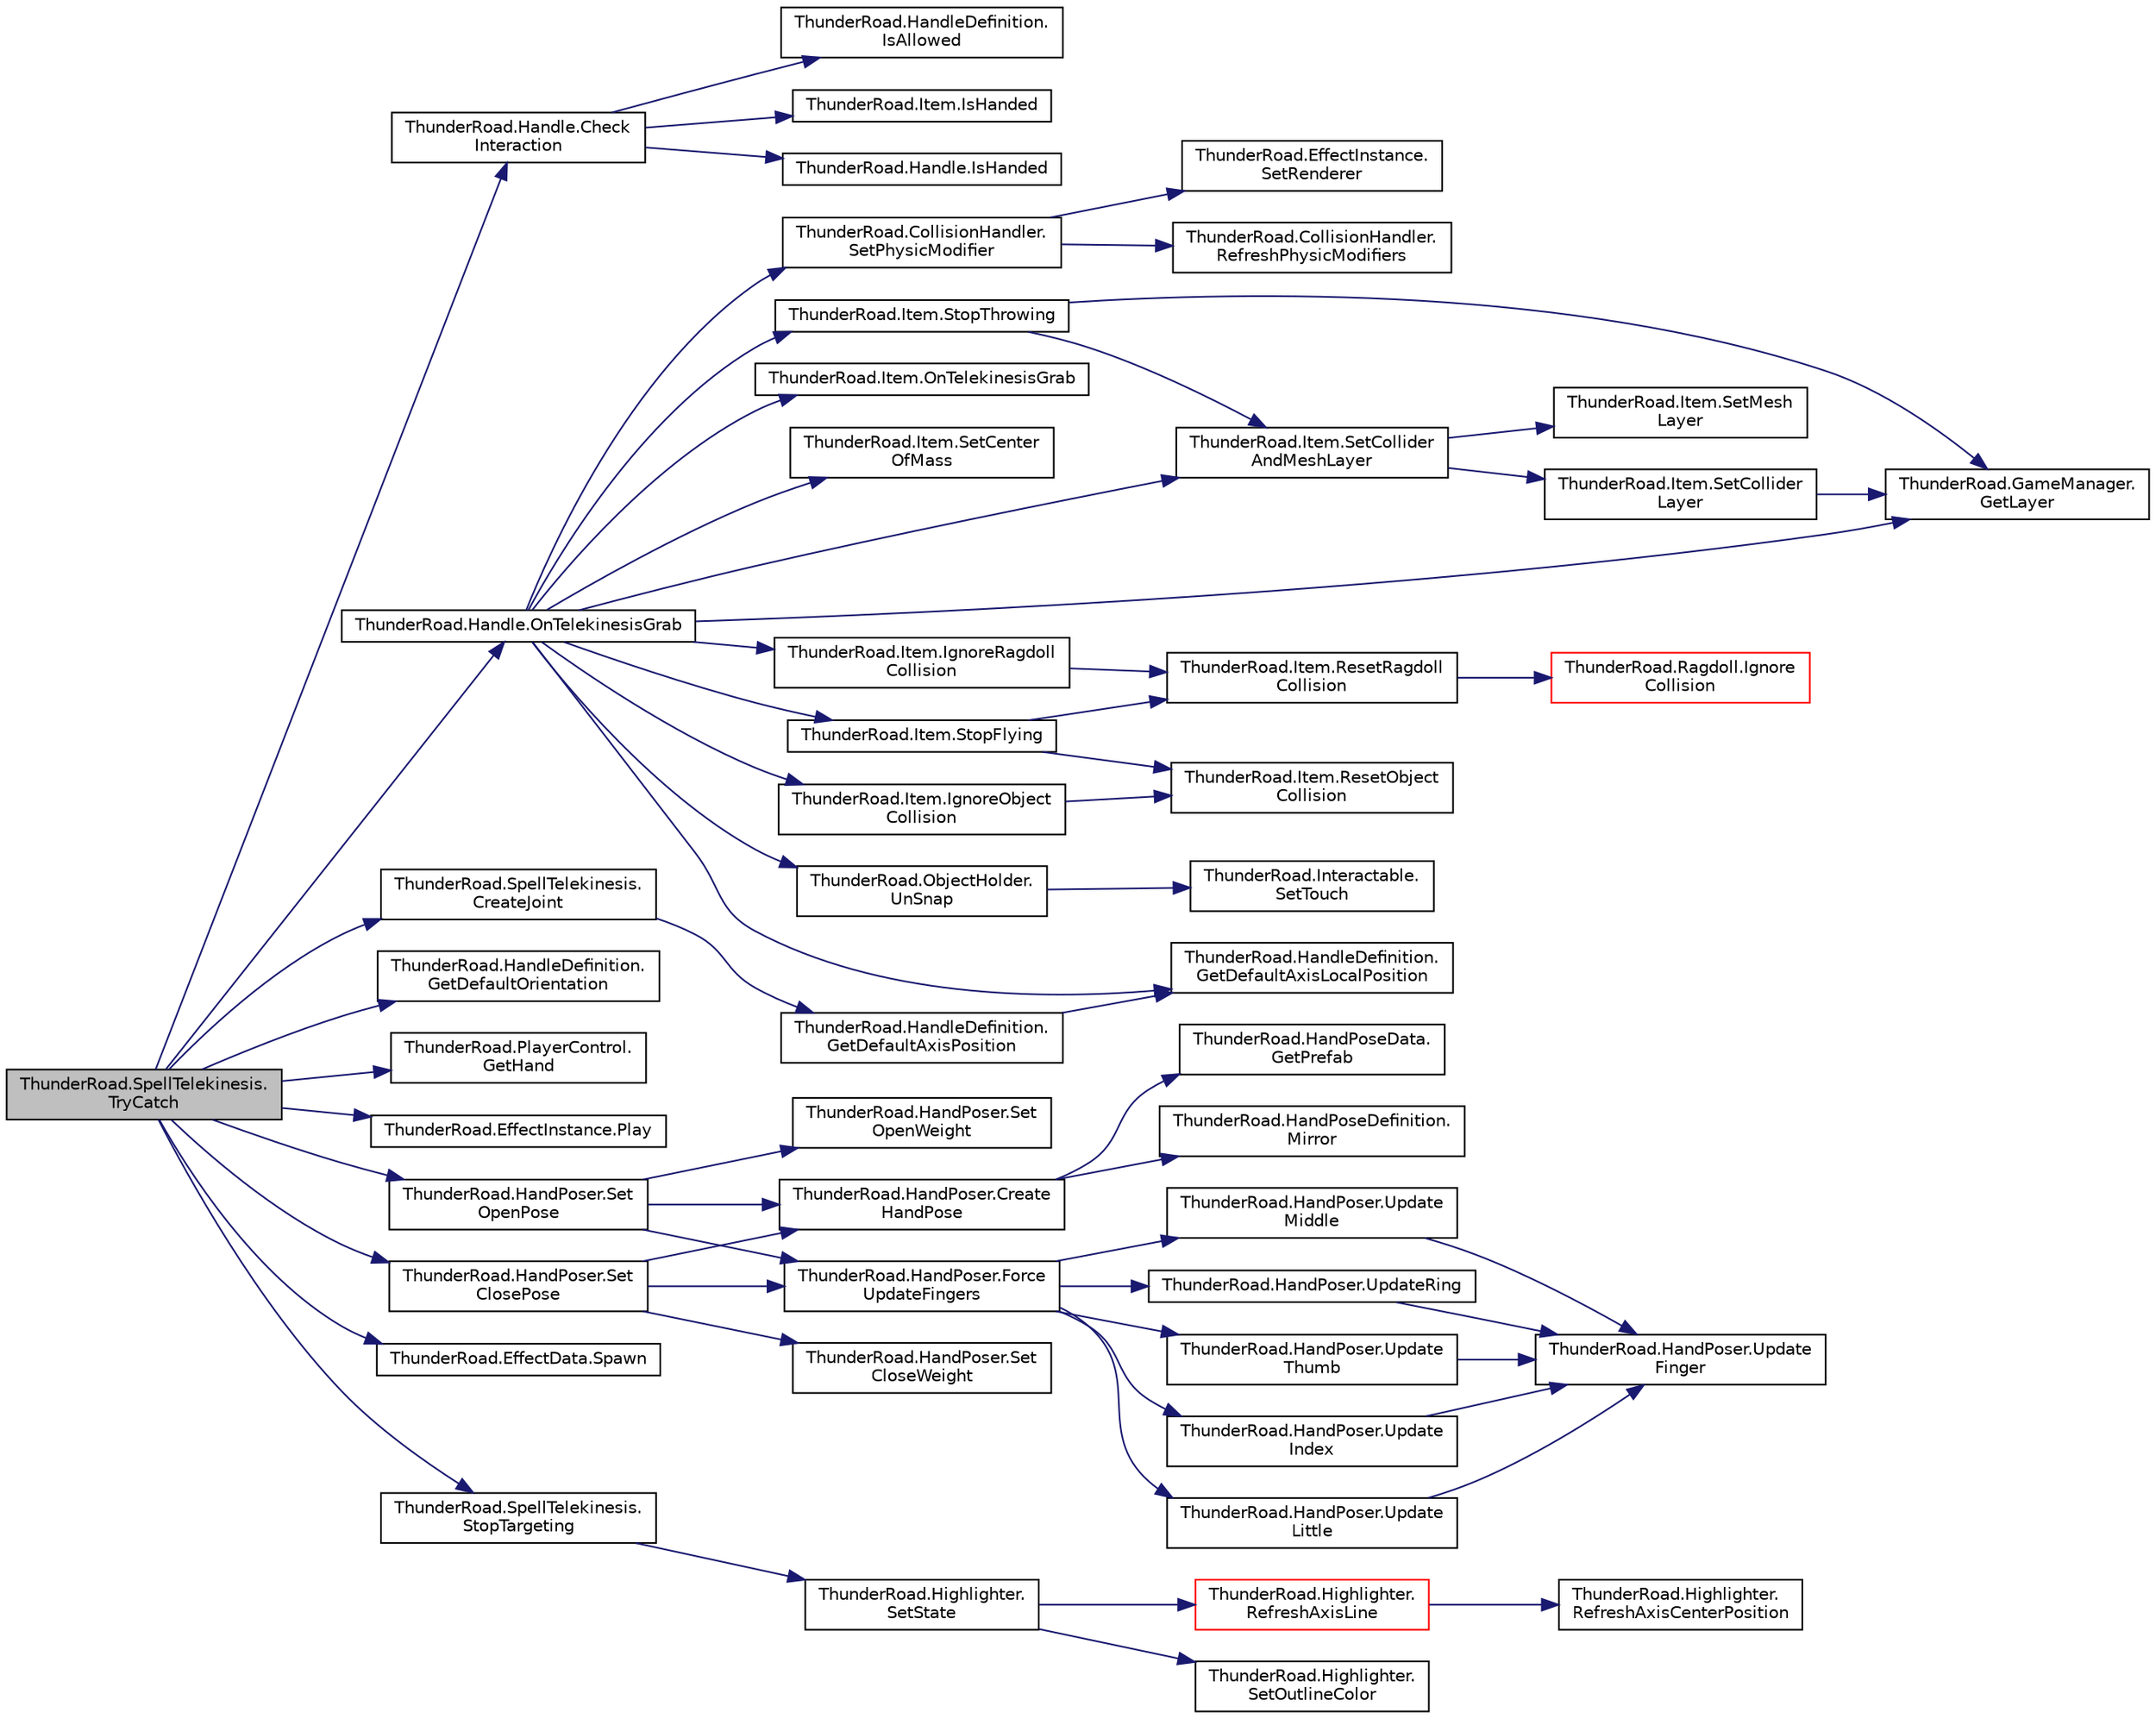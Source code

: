digraph "ThunderRoad.SpellTelekinesis.TryCatch"
{
 // LATEX_PDF_SIZE
  edge [fontname="Helvetica",fontsize="10",labelfontname="Helvetica",labelfontsize="10"];
  node [fontname="Helvetica",fontsize="10",shape=record];
  rankdir="LR";
  Node1 [label="ThunderRoad.SpellTelekinesis.\lTryCatch",height=0.2,width=0.4,color="black", fillcolor="grey75", style="filled", fontcolor="black",tooltip="Tries the catch."];
  Node1 -> Node2 [color="midnightblue",fontsize="10",style="solid",fontname="Helvetica"];
  Node2 [label="ThunderRoad.Handle.Check\lInteraction",height=0.2,width=0.4,color="black", fillcolor="white", style="filled",URL="$class_thunder_road_1_1_handle.html#a7cfd0776b8b1b1e93c1f2d5ec68f0535",tooltip="Checks the interaction."];
  Node2 -> Node3 [color="midnightblue",fontsize="10",style="solid",fontname="Helvetica"];
  Node3 [label="ThunderRoad.HandleDefinition.\lIsAllowed",height=0.2,width=0.4,color="black", fillcolor="white", style="filled",URL="$class_thunder_road_1_1_handle_definition.html#a377fdf9672bbc0d224115730deded19e",tooltip="Determines whether the specified side is allowed."];
  Node2 -> Node4 [color="midnightblue",fontsize="10",style="solid",fontname="Helvetica"];
  Node4 [label="ThunderRoad.Item.IsHanded",height=0.2,width=0.4,color="black", fillcolor="white", style="filled",URL="$class_thunder_road_1_1_item.html#a3f6db977accd385918e6ac7b140e9872",tooltip="Determines whether the specified side is handed."];
  Node2 -> Node5 [color="midnightblue",fontsize="10",style="solid",fontname="Helvetica"];
  Node5 [label="ThunderRoad.Handle.IsHanded",height=0.2,width=0.4,color="black", fillcolor="white", style="filled",URL="$class_thunder_road_1_1_handle.html#ad64cb9ca1c1e26afc1606d729250516a",tooltip="Determines whether this instance is handed."];
  Node1 -> Node6 [color="midnightblue",fontsize="10",style="solid",fontname="Helvetica"];
  Node6 [label="ThunderRoad.SpellTelekinesis.\lCreateJoint",height=0.2,width=0.4,color="black", fillcolor="white", style="filled",URL="$class_thunder_road_1_1_spell_telekinesis.html#a9c87d3a1879a2f98a49ccb539f06d68e",tooltip="Creates the joint."];
  Node6 -> Node7 [color="midnightblue",fontsize="10",style="solid",fontname="Helvetica"];
  Node7 [label="ThunderRoad.HandleDefinition.\lGetDefaultAxisPosition",height=0.2,width=0.4,color="black", fillcolor="white", style="filled",URL="$class_thunder_road_1_1_handle_definition.html#ae0c96c9b9a5c5fb63a745a5bbb4ff210",tooltip="Gets the default axis position."];
  Node7 -> Node8 [color="midnightblue",fontsize="10",style="solid",fontname="Helvetica"];
  Node8 [label="ThunderRoad.HandleDefinition.\lGetDefaultAxisLocalPosition",height=0.2,width=0.4,color="black", fillcolor="white", style="filled",URL="$class_thunder_road_1_1_handle_definition.html#a0942db018cce7f5f765299dc1c5e3e09",tooltip="Gets the default axis local position."];
  Node1 -> Node9 [color="midnightblue",fontsize="10",style="solid",fontname="Helvetica"];
  Node9 [label="ThunderRoad.HandleDefinition.\lGetDefaultOrientation",height=0.2,width=0.4,color="black", fillcolor="white", style="filled",URL="$class_thunder_road_1_1_handle_definition.html#aa732352268d3931f2c3ce33c8e2e9cbf",tooltip="Gets the default orientation."];
  Node1 -> Node10 [color="midnightblue",fontsize="10",style="solid",fontname="Helvetica"];
  Node10 [label="ThunderRoad.PlayerControl.\lGetHand",height=0.2,width=0.4,color="black", fillcolor="white", style="filled",URL="$class_thunder_road_1_1_player_control.html#a35f9d9f52e8ffc5ad4a3b3a8a18541b9",tooltip="Gets the hand."];
  Node1 -> Node11 [color="midnightblue",fontsize="10",style="solid",fontname="Helvetica"];
  Node11 [label="ThunderRoad.Handle.OnTelekinesisGrab",height=0.2,width=0.4,color="black", fillcolor="white", style="filled",URL="$class_thunder_road_1_1_handle.html#a32aa3912ee6b972f09e9a175eff0d083",tooltip="Called when [telekinesis grab]."];
  Node11 -> Node8 [color="midnightblue",fontsize="10",style="solid",fontname="Helvetica"];
  Node11 -> Node12 [color="midnightblue",fontsize="10",style="solid",fontname="Helvetica"];
  Node12 [label="ThunderRoad.GameManager.\lGetLayer",height=0.2,width=0.4,color="black", fillcolor="white", style="filled",URL="$class_thunder_road_1_1_game_manager.html#a4b7e3521ff92f30374062207b6e30352",tooltip="Gets the layer."];
  Node11 -> Node13 [color="midnightblue",fontsize="10",style="solid",fontname="Helvetica"];
  Node13 [label="ThunderRoad.Item.IgnoreObject\lCollision",height=0.2,width=0.4,color="black", fillcolor="white", style="filled",URL="$class_thunder_road_1_1_item.html#a7ae74ee7db5dbfa1a0f7f4366eee910f",tooltip="Ignores the object collision."];
  Node13 -> Node14 [color="midnightblue",fontsize="10",style="solid",fontname="Helvetica"];
  Node14 [label="ThunderRoad.Item.ResetObject\lCollision",height=0.2,width=0.4,color="black", fillcolor="white", style="filled",URL="$class_thunder_road_1_1_item.html#a0cb2eaf67cb34ac7856b2c584549902a",tooltip="Resets the object collision."];
  Node11 -> Node15 [color="midnightblue",fontsize="10",style="solid",fontname="Helvetica"];
  Node15 [label="ThunderRoad.Item.IgnoreRagdoll\lCollision",height=0.2,width=0.4,color="black", fillcolor="white", style="filled",URL="$class_thunder_road_1_1_item.html#ab840281a41308d6826a91926b94e7e67",tooltip="Ignores the ragdoll collision."];
  Node15 -> Node16 [color="midnightblue",fontsize="10",style="solid",fontname="Helvetica"];
  Node16 [label="ThunderRoad.Item.ResetRagdoll\lCollision",height=0.2,width=0.4,color="black", fillcolor="white", style="filled",URL="$class_thunder_road_1_1_item.html#a4a7ec512ce5de13942770c4ee678fb40",tooltip="Resets the ragdoll collision."];
  Node16 -> Node17 [color="midnightblue",fontsize="10",style="solid",fontname="Helvetica"];
  Node17 [label="ThunderRoad.Ragdoll.Ignore\lCollision",height=0.2,width=0.4,color="red", fillcolor="white", style="filled",URL="$class_thunder_road_1_1_ragdoll.html#a3429b1cdefa48b676118205483ad9406",tooltip="Ignores the collision."];
  Node11 -> Node19 [color="midnightblue",fontsize="10",style="solid",fontname="Helvetica"];
  Node19 [label="ThunderRoad.Item.OnTelekinesisGrab",height=0.2,width=0.4,color="black", fillcolor="white", style="filled",URL="$class_thunder_road_1_1_item.html#a75d7b0af93b009520c3389f6590ecd0a",tooltip="Called when [telekinesis grab]."];
  Node11 -> Node20 [color="midnightblue",fontsize="10",style="solid",fontname="Helvetica"];
  Node20 [label="ThunderRoad.Item.SetCenter\lOfMass",height=0.2,width=0.4,color="black", fillcolor="white", style="filled",URL="$class_thunder_road_1_1_item.html#a6e1250f6a3a9d95ce2ac042f144bddce",tooltip="Sets the center of mass."];
  Node11 -> Node21 [color="midnightblue",fontsize="10",style="solid",fontname="Helvetica"];
  Node21 [label="ThunderRoad.Item.SetCollider\lAndMeshLayer",height=0.2,width=0.4,color="black", fillcolor="white", style="filled",URL="$class_thunder_road_1_1_item.html#acc7132d9720dbfbb66910f7042316a71",tooltip="Sets the collider and mesh layer."];
  Node21 -> Node22 [color="midnightblue",fontsize="10",style="solid",fontname="Helvetica"];
  Node22 [label="ThunderRoad.Item.SetCollider\lLayer",height=0.2,width=0.4,color="black", fillcolor="white", style="filled",URL="$class_thunder_road_1_1_item.html#a8ebe3e954b0663e522565567ebe35eb7",tooltip="Sets the collider layer."];
  Node22 -> Node12 [color="midnightblue",fontsize="10",style="solid",fontname="Helvetica"];
  Node21 -> Node23 [color="midnightblue",fontsize="10",style="solid",fontname="Helvetica"];
  Node23 [label="ThunderRoad.Item.SetMesh\lLayer",height=0.2,width=0.4,color="black", fillcolor="white", style="filled",URL="$class_thunder_road_1_1_item.html#af6a9c6fa9e58edfb44799205107c283f",tooltip="Sets the mesh layer."];
  Node11 -> Node24 [color="midnightblue",fontsize="10",style="solid",fontname="Helvetica"];
  Node24 [label="ThunderRoad.CollisionHandler.\lSetPhysicModifier",height=0.2,width=0.4,color="black", fillcolor="white", style="filled",URL="$class_thunder_road_1_1_collision_handler.html#afcf812201464805f2f65e4cdc3213134",tooltip="Sets the physic modifier."];
  Node24 -> Node25 [color="midnightblue",fontsize="10",style="solid",fontname="Helvetica"];
  Node25 [label="ThunderRoad.CollisionHandler.\lRefreshPhysicModifiers",height=0.2,width=0.4,color="black", fillcolor="white", style="filled",URL="$class_thunder_road_1_1_collision_handler.html#a9baba308d0401342c4f214a885582413",tooltip="Refreshes the physic modifiers."];
  Node24 -> Node26 [color="midnightblue",fontsize="10",style="solid",fontname="Helvetica"];
  Node26 [label="ThunderRoad.EffectInstance.\lSetRenderer",height=0.2,width=0.4,color="black", fillcolor="white", style="filled",URL="$class_thunder_road_1_1_effect_instance.html#a298c7f8ff7afe1ea8f67044627b495e1",tooltip="Sets the renderer."];
  Node11 -> Node27 [color="midnightblue",fontsize="10",style="solid",fontname="Helvetica"];
  Node27 [label="ThunderRoad.Item.StopFlying",height=0.2,width=0.4,color="black", fillcolor="white", style="filled",URL="$class_thunder_road_1_1_item.html#a460188583ff21c1b0273364159a69e4f",tooltip="Stops the flying."];
  Node27 -> Node14 [color="midnightblue",fontsize="10",style="solid",fontname="Helvetica"];
  Node27 -> Node16 [color="midnightblue",fontsize="10",style="solid",fontname="Helvetica"];
  Node11 -> Node28 [color="midnightblue",fontsize="10",style="solid",fontname="Helvetica"];
  Node28 [label="ThunderRoad.Item.StopThrowing",height=0.2,width=0.4,color="black", fillcolor="white", style="filled",URL="$class_thunder_road_1_1_item.html#a68bc94da9663d7c2e16db8fd5e34822a",tooltip="Stops the throwing."];
  Node28 -> Node12 [color="midnightblue",fontsize="10",style="solid",fontname="Helvetica"];
  Node28 -> Node21 [color="midnightblue",fontsize="10",style="solid",fontname="Helvetica"];
  Node11 -> Node29 [color="midnightblue",fontsize="10",style="solid",fontname="Helvetica"];
  Node29 [label="ThunderRoad.ObjectHolder.\lUnSnap",height=0.2,width=0.4,color="black", fillcolor="white", style="filled",URL="$class_thunder_road_1_1_object_holder.html#aba8506d2ba878d1dee5e17d7c9738a41",tooltip="Uns the snap."];
  Node29 -> Node30 [color="midnightblue",fontsize="10",style="solid",fontname="Helvetica"];
  Node30 [label="ThunderRoad.Interactable.\lSetTouch",height=0.2,width=0.4,color="black", fillcolor="white", style="filled",URL="$class_thunder_road_1_1_interactable.html#a050a5fc51f8a10b6d1743c45f4de908a",tooltip="Sets the touch."];
  Node1 -> Node31 [color="midnightblue",fontsize="10",style="solid",fontname="Helvetica"];
  Node31 [label="ThunderRoad.EffectInstance.Play",height=0.2,width=0.4,color="black", fillcolor="white", style="filled",URL="$class_thunder_road_1_1_effect_instance.html#a2e1b93aec710be57d9a9014149f0c5d5",tooltip="Plays the specified step custom hash identifier."];
  Node1 -> Node32 [color="midnightblue",fontsize="10",style="solid",fontname="Helvetica"];
  Node32 [label="ThunderRoad.HandPoser.Set\lClosePose",height=0.2,width=0.4,color="black", fillcolor="white", style="filled",URL="$class_thunder_road_1_1_hand_poser.html#a343c75f2c13c6390f5dcb55278466712",tooltip="Sets the close pose."];
  Node32 -> Node33 [color="midnightblue",fontsize="10",style="solid",fontname="Helvetica"];
  Node33 [label="ThunderRoad.HandPoser.Create\lHandPose",height=0.2,width=0.4,color="black", fillcolor="white", style="filled",URL="$class_thunder_road_1_1_hand_poser.html#a14f49279567da792b5921424a61c58b6",tooltip="Creates the hand pose."];
  Node33 -> Node34 [color="midnightblue",fontsize="10",style="solid",fontname="Helvetica"];
  Node34 [label="ThunderRoad.HandPoseData.\lGetPrefab",height=0.2,width=0.4,color="black", fillcolor="white", style="filled",URL="$class_thunder_road_1_1_hand_pose_data.html#abc729a187023dda39d7ce16ce353b208",tooltip="Gets the prefab."];
  Node33 -> Node35 [color="midnightblue",fontsize="10",style="solid",fontname="Helvetica"];
  Node35 [label="ThunderRoad.HandPoseDefinition.\lMirror",height=0.2,width=0.4,color="black", fillcolor="white", style="filled",URL="$class_thunder_road_1_1_hand_pose_definition.html#ad661a007f970698fdb28d5178e7ef376",tooltip="Mirrors this instance."];
  Node32 -> Node36 [color="midnightblue",fontsize="10",style="solid",fontname="Helvetica"];
  Node36 [label="ThunderRoad.HandPoser.Force\lUpdateFingers",height=0.2,width=0.4,color="black", fillcolor="white", style="filled",URL="$class_thunder_road_1_1_hand_poser.html#a0c1086136b39823b4fcd770426e12a2b",tooltip="Forces the update fingers."];
  Node36 -> Node37 [color="midnightblue",fontsize="10",style="solid",fontname="Helvetica"];
  Node37 [label="ThunderRoad.HandPoser.Update\lIndex",height=0.2,width=0.4,color="black", fillcolor="white", style="filled",URL="$class_thunder_road_1_1_hand_poser.html#a1c46fe2c374f39ca03c40cdd52f884bf",tooltip="Updates the index."];
  Node37 -> Node38 [color="midnightblue",fontsize="10",style="solid",fontname="Helvetica"];
  Node38 [label="ThunderRoad.HandPoser.Update\lFinger",height=0.2,width=0.4,color="black", fillcolor="white", style="filled",URL="$class_thunder_road_1_1_hand_poser.html#a167c434f2e10e98e6e8996186264c368",tooltip="Updates the finger."];
  Node36 -> Node39 [color="midnightblue",fontsize="10",style="solid",fontname="Helvetica"];
  Node39 [label="ThunderRoad.HandPoser.Update\lLittle",height=0.2,width=0.4,color="black", fillcolor="white", style="filled",URL="$class_thunder_road_1_1_hand_poser.html#a2690650b40e884af96a63070a51973ae",tooltip="Updates the little."];
  Node39 -> Node38 [color="midnightblue",fontsize="10",style="solid",fontname="Helvetica"];
  Node36 -> Node40 [color="midnightblue",fontsize="10",style="solid",fontname="Helvetica"];
  Node40 [label="ThunderRoad.HandPoser.Update\lMiddle",height=0.2,width=0.4,color="black", fillcolor="white", style="filled",URL="$class_thunder_road_1_1_hand_poser.html#a6ecc0af9c82f15b869ed0b5ecaf1f1a9",tooltip="Updates the middle."];
  Node40 -> Node38 [color="midnightblue",fontsize="10",style="solid",fontname="Helvetica"];
  Node36 -> Node41 [color="midnightblue",fontsize="10",style="solid",fontname="Helvetica"];
  Node41 [label="ThunderRoad.HandPoser.UpdateRing",height=0.2,width=0.4,color="black", fillcolor="white", style="filled",URL="$class_thunder_road_1_1_hand_poser.html#a3bf91a9985ef4b218088a4e0f671a5b8",tooltip="Updates the ring."];
  Node41 -> Node38 [color="midnightblue",fontsize="10",style="solid",fontname="Helvetica"];
  Node36 -> Node42 [color="midnightblue",fontsize="10",style="solid",fontname="Helvetica"];
  Node42 [label="ThunderRoad.HandPoser.Update\lThumb",height=0.2,width=0.4,color="black", fillcolor="white", style="filled",URL="$class_thunder_road_1_1_hand_poser.html#a40b99c1d62a458f51c1dfb283ce50a18",tooltip="Updates the thumb."];
  Node42 -> Node38 [color="midnightblue",fontsize="10",style="solid",fontname="Helvetica"];
  Node32 -> Node43 [color="midnightblue",fontsize="10",style="solid",fontname="Helvetica"];
  Node43 [label="ThunderRoad.HandPoser.Set\lCloseWeight",height=0.2,width=0.4,color="black", fillcolor="white", style="filled",URL="$class_thunder_road_1_1_hand_poser.html#af52a8cf2bc60491f2941a73364ba258a",tooltip="Sets the close weight."];
  Node1 -> Node44 [color="midnightblue",fontsize="10",style="solid",fontname="Helvetica"];
  Node44 [label="ThunderRoad.HandPoser.Set\lOpenPose",height=0.2,width=0.4,color="black", fillcolor="white", style="filled",URL="$class_thunder_road_1_1_hand_poser.html#a3e6c4ca79e2e57ad1824711223f52c99",tooltip="Sets the open pose."];
  Node44 -> Node33 [color="midnightblue",fontsize="10",style="solid",fontname="Helvetica"];
  Node44 -> Node36 [color="midnightblue",fontsize="10",style="solid",fontname="Helvetica"];
  Node44 -> Node45 [color="midnightblue",fontsize="10",style="solid",fontname="Helvetica"];
  Node45 [label="ThunderRoad.HandPoser.Set\lOpenWeight",height=0.2,width=0.4,color="black", fillcolor="white", style="filled",URL="$class_thunder_road_1_1_hand_poser.html#ab8c2d514e77308627ec5af639158dbb8",tooltip="Sets the open weight."];
  Node1 -> Node46 [color="midnightblue",fontsize="10",style="solid",fontname="Helvetica"];
  Node46 [label="ThunderRoad.EffectData.Spawn",height=0.2,width=0.4,color="black", fillcolor="white", style="filled",URL="$class_thunder_road_1_1_effect_data.html#a63841dec71870c38eba2dd432ff8878e",tooltip="Spawns the specified parent."];
  Node1 -> Node47 [color="midnightblue",fontsize="10",style="solid",fontname="Helvetica"];
  Node47 [label="ThunderRoad.SpellTelekinesis.\lStopTargeting",height=0.2,width=0.4,color="black", fillcolor="white", style="filled",URL="$class_thunder_road_1_1_spell_telekinesis.html#a35a57cc81941667bb20aac51c0fa79cf",tooltip="Stops the targeting."];
  Node47 -> Node48 [color="midnightblue",fontsize="10",style="solid",fontname="Helvetica"];
  Node48 [label="ThunderRoad.Highlighter.\lSetState",height=0.2,width=0.4,color="black", fillcolor="white", style="filled",URL="$class_thunder_road_1_1_highlighter.html#aa1487a513b92c7ebb44777930e1bed55",tooltip="Sets the state."];
  Node48 -> Node49 [color="midnightblue",fontsize="10",style="solid",fontname="Helvetica"];
  Node49 [label="ThunderRoad.Highlighter.\lRefreshAxisLine",height=0.2,width=0.4,color="red", fillcolor="white", style="filled",URL="$class_thunder_road_1_1_highlighter.html#a2f25cea56d529813f8ae47a74990f6b1",tooltip="Refreshes the axis line."];
  Node49 -> Node50 [color="midnightblue",fontsize="10",style="solid",fontname="Helvetica"];
  Node50 [label="ThunderRoad.Highlighter.\lRefreshAxisCenterPosition",height=0.2,width=0.4,color="black", fillcolor="white", style="filled",URL="$class_thunder_road_1_1_highlighter.html#a474c763a3a6919ceb4ea47af8062388e",tooltip="Refreshes the axis center position."];
  Node48 -> Node53 [color="midnightblue",fontsize="10",style="solid",fontname="Helvetica"];
  Node53 [label="ThunderRoad.Highlighter.\lSetOutlineColor",height=0.2,width=0.4,color="black", fillcolor="white", style="filled",URL="$class_thunder_road_1_1_highlighter.html#a5aef3e86635cbcbaaa727f9d5fb3409c",tooltip="Sets the color of the outline."];
}
